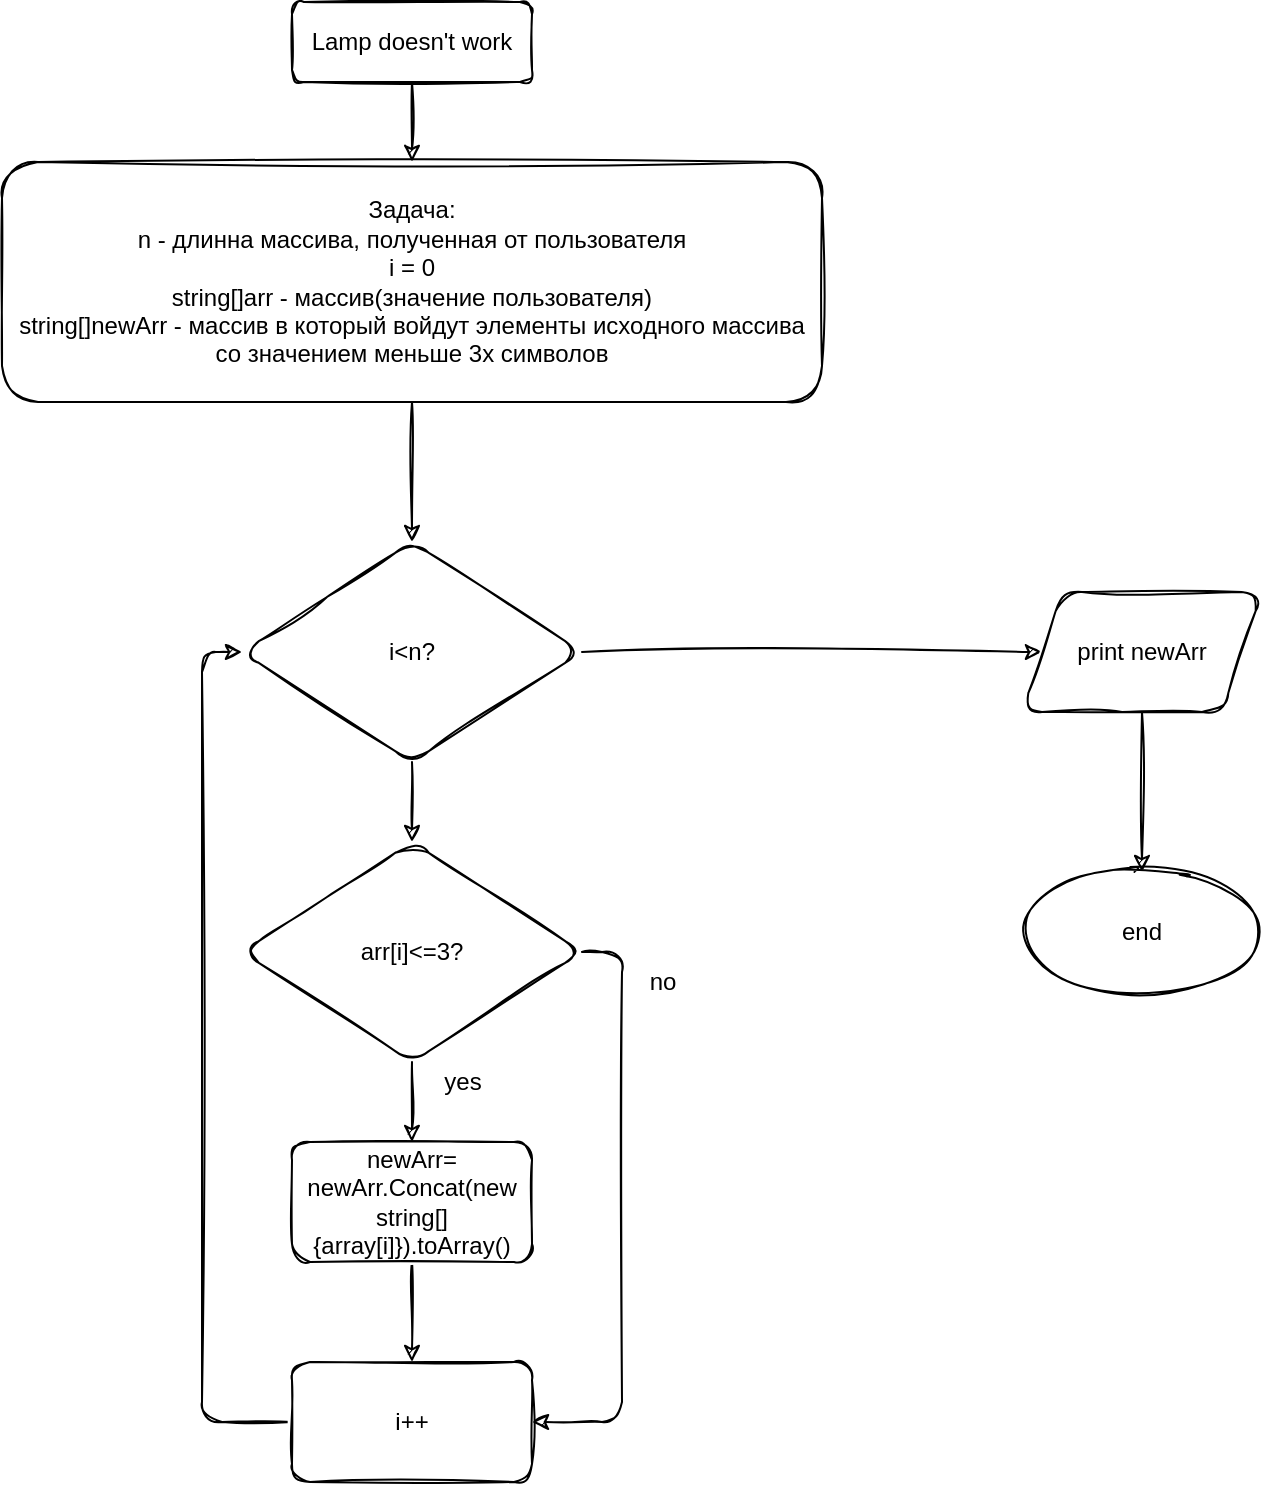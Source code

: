 <mxfile>
    <diagram id="C5RBs43oDa-KdzZeNtuy" name="Page-1">
        <mxGraphModel dx="1038" dy="646" grid="1" gridSize="10" guides="1" tooltips="1" connect="1" arrows="1" fold="1" page="1" pageScale="1" pageWidth="827" pageHeight="1169" background="none" math="0" shadow="0">
            <root>
                <mxCell id="WIyWlLk6GJQsqaUBKTNV-0"/>
                <mxCell id="WIyWlLk6GJQsqaUBKTNV-1" parent="WIyWlLk6GJQsqaUBKTNV-0"/>
                <mxCell id="G1D0bM8VheqkKN7QRPwv-3" style="edgeStyle=orthogonalEdgeStyle;rounded=1;orthogonalLoop=1;jettySize=auto;html=1;entryX=0.5;entryY=0;entryDx=0;entryDy=0;sketch=1;" parent="WIyWlLk6GJQsqaUBKTNV-1" source="WIyWlLk6GJQsqaUBKTNV-3" target="G1D0bM8VheqkKN7QRPwv-0" edge="1">
                    <mxGeometry relative="1" as="geometry"/>
                </mxCell>
                <mxCell id="WIyWlLk6GJQsqaUBKTNV-3" value="Lamp doesn't work" style="rounded=1;whiteSpace=wrap;html=1;fontSize=12;glass=0;strokeWidth=1;shadow=0;sketch=1;" parent="WIyWlLk6GJQsqaUBKTNV-1" vertex="1">
                    <mxGeometry x="145" y="80" width="120" height="40" as="geometry"/>
                </mxCell>
                <mxCell id="G1D0bM8VheqkKN7QRPwv-2" style="edgeStyle=orthogonalEdgeStyle;rounded=1;orthogonalLoop=1;jettySize=auto;html=1;entryX=0.5;entryY=0;entryDx=0;entryDy=0;sketch=1;" parent="WIyWlLk6GJQsqaUBKTNV-1" source="G1D0bM8VheqkKN7QRPwv-0" target="G1D0bM8VheqkKN7QRPwv-1" edge="1">
                    <mxGeometry relative="1" as="geometry"/>
                </mxCell>
                <mxCell id="G1D0bM8VheqkKN7QRPwv-0" value="Задача:&lt;br&gt;n - длинна массива, полученная от пользователя&lt;br&gt;i = 0&lt;br&gt;string[]arr - массив(значение пользователя)&lt;br&gt;string[]newArr - массив в который войдут элементы исходного массива со значением меньше 3х символов" style="rounded=1;whiteSpace=wrap;html=1;sketch=1;" parent="WIyWlLk6GJQsqaUBKTNV-1" vertex="1">
                    <mxGeometry y="160" width="410" height="120" as="geometry"/>
                </mxCell>
                <mxCell id="G1D0bM8VheqkKN7QRPwv-7" style="edgeStyle=orthogonalEdgeStyle;rounded=1;orthogonalLoop=1;jettySize=auto;html=1;entryX=0.5;entryY=0;entryDx=0;entryDy=0;sketch=1;" parent="WIyWlLk6GJQsqaUBKTNV-1" source="G1D0bM8VheqkKN7QRPwv-1" target="G1D0bM8VheqkKN7QRPwv-5" edge="1">
                    <mxGeometry relative="1" as="geometry"/>
                </mxCell>
                <mxCell id="G1D0bM8VheqkKN7QRPwv-21" style="edgeStyle=orthogonalEdgeStyle;rounded=1;orthogonalLoop=1;jettySize=auto;html=1;sketch=1;" parent="WIyWlLk6GJQsqaUBKTNV-1" source="G1D0bM8VheqkKN7QRPwv-1" target="G1D0bM8VheqkKN7QRPwv-19" edge="1">
                    <mxGeometry relative="1" as="geometry"/>
                </mxCell>
                <mxCell id="G1D0bM8VheqkKN7QRPwv-1" value="i&amp;lt;n?" style="rhombus;whiteSpace=wrap;html=1;sketch=1;rounded=1;" parent="WIyWlLk6GJQsqaUBKTNV-1" vertex="1">
                    <mxGeometry x="120" y="350" width="170" height="110" as="geometry"/>
                </mxCell>
                <mxCell id="G1D0bM8VheqkKN7QRPwv-8" style="edgeStyle=orthogonalEdgeStyle;rounded=1;orthogonalLoop=1;jettySize=auto;html=1;entryX=0.5;entryY=0;entryDx=0;entryDy=0;sketch=1;" parent="WIyWlLk6GJQsqaUBKTNV-1" source="G1D0bM8VheqkKN7QRPwv-5" target="G1D0bM8VheqkKN7QRPwv-6" edge="1">
                    <mxGeometry relative="1" as="geometry"/>
                </mxCell>
                <mxCell id="G1D0bM8VheqkKN7QRPwv-15" style="edgeStyle=orthogonalEdgeStyle;rounded=1;orthogonalLoop=1;jettySize=auto;html=1;entryX=1;entryY=0.5;entryDx=0;entryDy=0;sketch=1;" parent="WIyWlLk6GJQsqaUBKTNV-1" source="G1D0bM8VheqkKN7QRPwv-5" target="G1D0bM8VheqkKN7QRPwv-9" edge="1">
                    <mxGeometry relative="1" as="geometry">
                        <mxPoint x="390" y="790" as="targetPoint"/>
                        <Array as="points">
                            <mxPoint x="310" y="555"/>
                            <mxPoint x="310" y="790"/>
                        </Array>
                    </mxGeometry>
                </mxCell>
                <mxCell id="G1D0bM8VheqkKN7QRPwv-5" value="arr[i]&amp;lt;=3?" style="rhombus;whiteSpace=wrap;html=1;sketch=1;rounded=1;" parent="WIyWlLk6GJQsqaUBKTNV-1" vertex="1">
                    <mxGeometry x="120" y="500" width="170" height="110" as="geometry"/>
                </mxCell>
                <mxCell id="G1D0bM8VheqkKN7QRPwv-11" style="edgeStyle=orthogonalEdgeStyle;rounded=1;orthogonalLoop=1;jettySize=auto;html=1;entryX=0.5;entryY=0;entryDx=0;entryDy=0;sketch=1;" parent="WIyWlLk6GJQsqaUBKTNV-1" source="G1D0bM8VheqkKN7QRPwv-6" target="G1D0bM8VheqkKN7QRPwv-9" edge="1">
                    <mxGeometry relative="1" as="geometry"/>
                </mxCell>
                <mxCell id="G1D0bM8VheqkKN7QRPwv-6" value="newArr= newArr.Concat(new string[]{array[i]}).toArray()" style="rounded=1;whiteSpace=wrap;html=1;sketch=1;" parent="WIyWlLk6GJQsqaUBKTNV-1" vertex="1">
                    <mxGeometry x="145" y="650" width="120" height="60" as="geometry"/>
                </mxCell>
                <mxCell id="G1D0bM8VheqkKN7QRPwv-18" style="edgeStyle=orthogonalEdgeStyle;rounded=1;orthogonalLoop=1;jettySize=auto;html=1;entryX=0;entryY=0.5;entryDx=0;entryDy=0;sketch=1;" parent="WIyWlLk6GJQsqaUBKTNV-1" source="G1D0bM8VheqkKN7QRPwv-9" target="G1D0bM8VheqkKN7QRPwv-1" edge="1">
                    <mxGeometry relative="1" as="geometry">
                        <Array as="points">
                            <mxPoint x="100" y="790"/>
                            <mxPoint x="100" y="405"/>
                        </Array>
                    </mxGeometry>
                </mxCell>
                <mxCell id="G1D0bM8VheqkKN7QRPwv-9" value="i++" style="rounded=1;whiteSpace=wrap;html=1;sketch=1;" parent="WIyWlLk6GJQsqaUBKTNV-1" vertex="1">
                    <mxGeometry x="145" y="760" width="120" height="60" as="geometry"/>
                </mxCell>
                <mxCell id="G1D0bM8VheqkKN7QRPwv-16" value="yes" style="text;html=1;align=center;verticalAlign=middle;resizable=0;points=[];autosize=1;strokeColor=none;fillColor=none;sketch=1;rounded=1;" parent="WIyWlLk6GJQsqaUBKTNV-1" vertex="1">
                    <mxGeometry x="210" y="605" width="40" height="30" as="geometry"/>
                </mxCell>
                <mxCell id="G1D0bM8VheqkKN7QRPwv-17" value="no" style="text;html=1;align=center;verticalAlign=middle;resizable=0;points=[];autosize=1;strokeColor=none;fillColor=none;sketch=1;rounded=1;" parent="WIyWlLk6GJQsqaUBKTNV-1" vertex="1">
                    <mxGeometry x="310" y="555" width="40" height="30" as="geometry"/>
                </mxCell>
                <mxCell id="G1D0bM8VheqkKN7QRPwv-23" value="" style="edgeStyle=orthogonalEdgeStyle;rounded=1;orthogonalLoop=1;jettySize=auto;html=1;sketch=1;" parent="WIyWlLk6GJQsqaUBKTNV-1" source="G1D0bM8VheqkKN7QRPwv-19" target="G1D0bM8VheqkKN7QRPwv-22" edge="1">
                    <mxGeometry relative="1" as="geometry"/>
                </mxCell>
                <mxCell id="G1D0bM8VheqkKN7QRPwv-19" value="print newArr" style="shape=parallelogram;perimeter=parallelogramPerimeter;whiteSpace=wrap;html=1;fixedSize=1;sketch=1;rounded=1;" parent="WIyWlLk6GJQsqaUBKTNV-1" vertex="1">
                    <mxGeometry x="510" y="375" width="120" height="60" as="geometry"/>
                </mxCell>
                <mxCell id="G1D0bM8VheqkKN7QRPwv-22" value="end" style="ellipse;whiteSpace=wrap;html=1;sketch=1;rounded=1;" parent="WIyWlLk6GJQsqaUBKTNV-1" vertex="1">
                    <mxGeometry x="510" y="515" width="120" height="60" as="geometry"/>
                </mxCell>
            </root>
        </mxGraphModel>
    </diagram>
</mxfile>